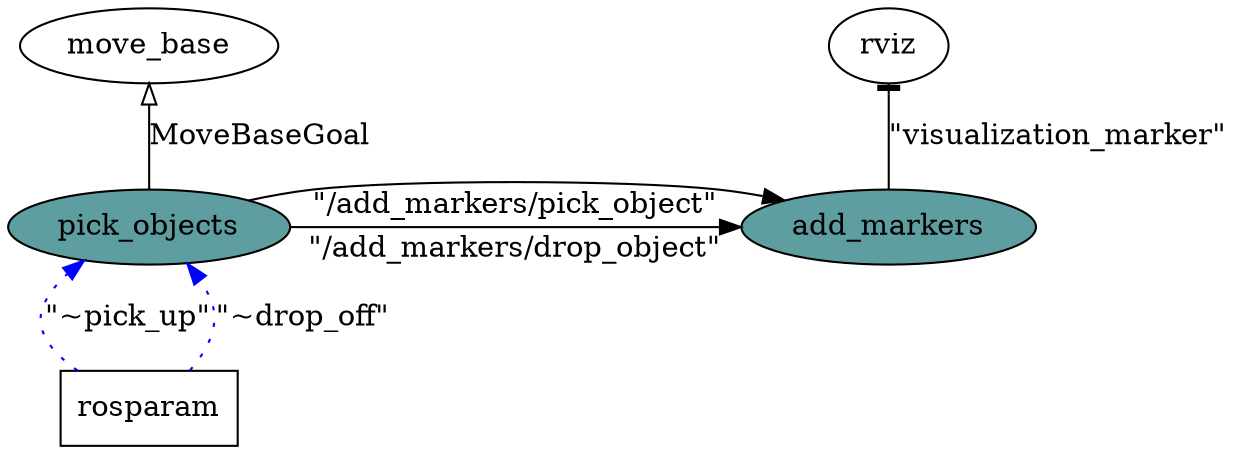 digraph home_service {
    { rank = same; "pick_objects"; "add_markers"; }
    pick_objects [style=filled; fillcolor=cadetblue];
    add_markers [style=filled; fillcolor=cadetblue];
    pick_objects -> add_markers [label="\"/add_markers/pick_object\""];
    pick_objects -> add_markers [label="\"/add_markers/drop_object\""];

    rankdir = BT;
    rviz [style=box];
    pick_objects -> move_base [label="MoveBaseGoal"; arrowhead=empty];
    add_markers -> rviz [arrowhead=tee; label="\"visualization_marker\""];

    edge [color=blue, style=dotted];
    rosparam [shape=box];
    rosparam -> pick_objects [label = "\"~pick_up\""];
    rosparam -> pick_objects [label = "\"~drop_off\""];
}